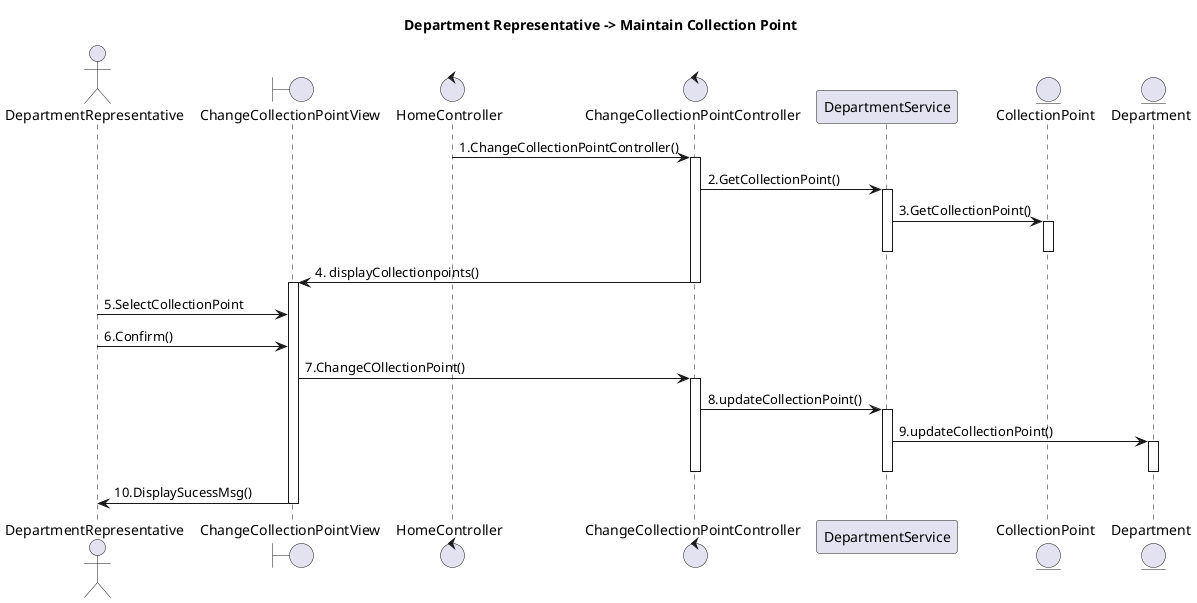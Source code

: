 @startuml

title "Department Representative -> Maintain Collection Point"
actor DepartmentRepresentative
boundary ChangeCollectionPointView
control HomeController
control ChangeCollectionPointController
Participant DepartmentService
entity CollectionPoint
entity Department

HomeController -> ChangeCollectionPointController: 1.ChangeCollectionPointController()
activate ChangeCollectionPointController
ChangeCollectionPointController -> DepartmentService : 2.GetCollectionPoint()
activate DepartmentService
DepartmentService -> CollectionPoint: 3.GetCollectionPoint()
activate CollectionPoint
deactivate CollectionPoint
deactivate DepartmentService
ChangeCollectionPointController -> ChangeCollectionPointView : 4. displayCollectionpoints()
deactivate ChangeCollectionPointController
activate ChangeCollectionPointView

DepartmentRepresentative -> ChangeCollectionPointView: 5.SelectCollectionPoint

DepartmentRepresentative -> ChangeCollectionPointView: 6.Confirm()
ChangeCollectionPointView -> ChangeCollectionPointController: 7.ChangeCOllectionPoint()
activate ChangeCollectionPointController 
ChangeCollectionPointController -> DepartmentService: 8.updateCollectionPoint()
activate DepartmentService
DepartmentService -> Department: 9.updateCollectionPoint()
activate Department
deactivate Department
deactivate DepartmentService
deactivate ChangeCollectionPointController
ChangeCollectionPointView -> DepartmentRepresentative: 10.DisplaySucessMsg()
deactivate ChangeCollectionPointView


@enduml
